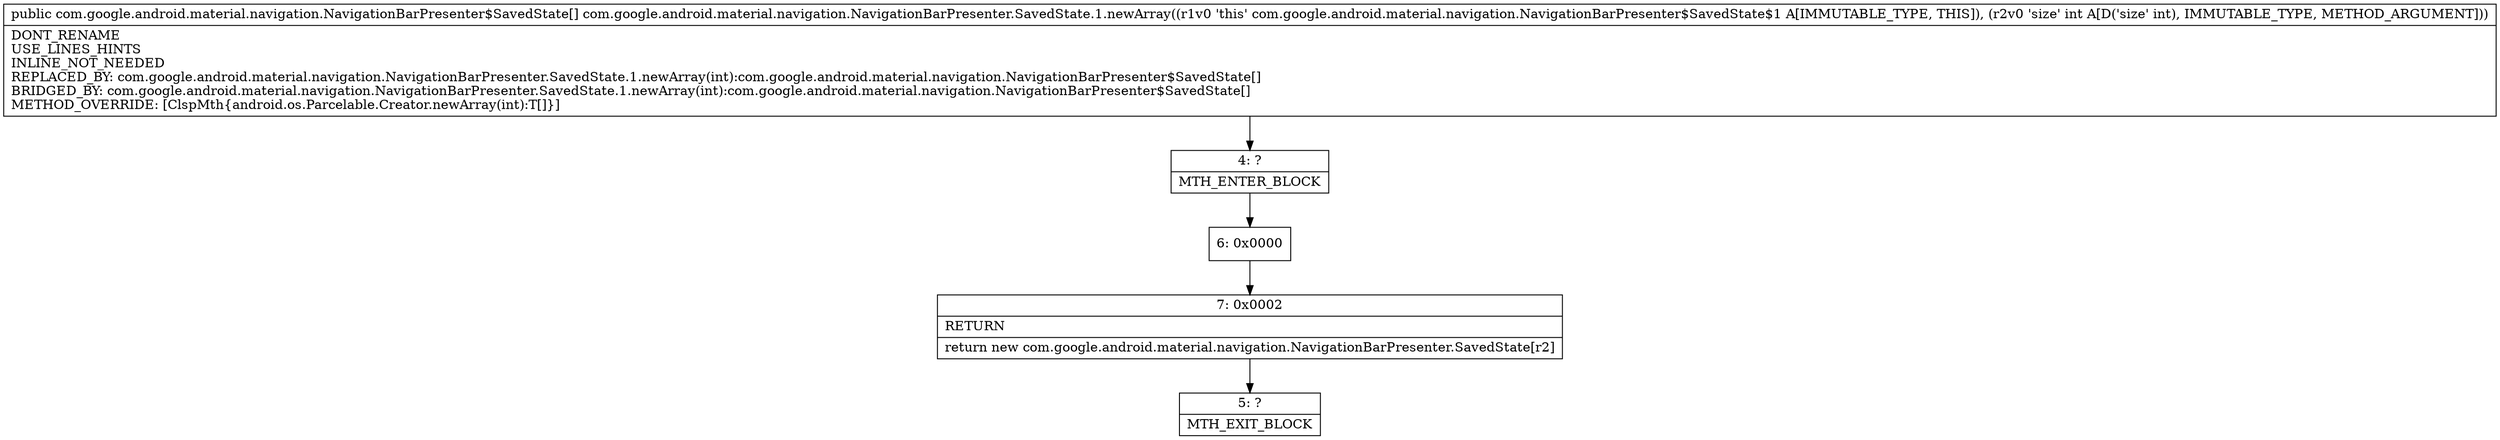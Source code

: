 digraph "CFG forcom.google.android.material.navigation.NavigationBarPresenter.SavedState.1.newArray(I)[Lcom\/google\/android\/material\/navigation\/NavigationBarPresenter$SavedState;" {
Node_4 [shape=record,label="{4\:\ ?|MTH_ENTER_BLOCK\l}"];
Node_6 [shape=record,label="{6\:\ 0x0000}"];
Node_7 [shape=record,label="{7\:\ 0x0002|RETURN\l|return new com.google.android.material.navigation.NavigationBarPresenter.SavedState[r2]\l}"];
Node_5 [shape=record,label="{5\:\ ?|MTH_EXIT_BLOCK\l}"];
MethodNode[shape=record,label="{public com.google.android.material.navigation.NavigationBarPresenter$SavedState[] com.google.android.material.navigation.NavigationBarPresenter.SavedState.1.newArray((r1v0 'this' com.google.android.material.navigation.NavigationBarPresenter$SavedState$1 A[IMMUTABLE_TYPE, THIS]), (r2v0 'size' int A[D('size' int), IMMUTABLE_TYPE, METHOD_ARGUMENT]))  | DONT_RENAME\lUSE_LINES_HINTS\lINLINE_NOT_NEEDED\lREPLACED_BY: com.google.android.material.navigation.NavigationBarPresenter.SavedState.1.newArray(int):com.google.android.material.navigation.NavigationBarPresenter$SavedState[]\lBRIDGED_BY: com.google.android.material.navigation.NavigationBarPresenter.SavedState.1.newArray(int):com.google.android.material.navigation.NavigationBarPresenter$SavedState[]\lMETHOD_OVERRIDE: [ClspMth\{android.os.Parcelable.Creator.newArray(int):T[]\}]\l}"];
MethodNode -> Node_4;Node_4 -> Node_6;
Node_6 -> Node_7;
Node_7 -> Node_5;
}

